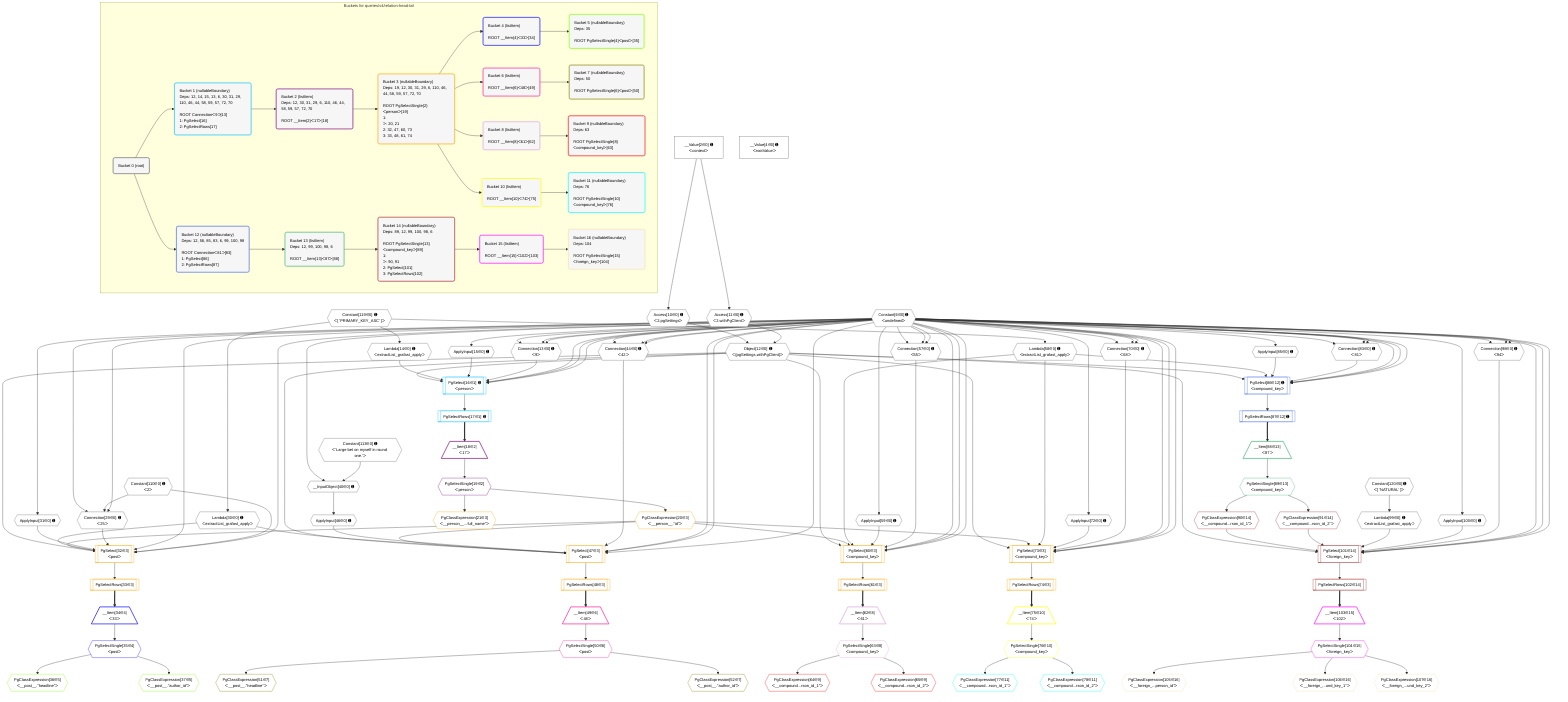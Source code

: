 %%{init: {'themeVariables': { 'fontSize': '12px'}}}%%
graph TD
    classDef path fill:#eee,stroke:#000,color:#000
    classDef plan fill:#fff,stroke-width:1px,color:#000
    classDef itemplan fill:#fff,stroke-width:2px,color:#000
    classDef unbatchedplan fill:#dff,stroke-width:1px,color:#000
    classDef sideeffectplan fill:#fcc,stroke-width:2px,color:#000
    classDef bucket fill:#f6f6f6,color:#000,stroke-width:2px,text-align:left


    %% plan dependencies
    Connection13{{"Connection[13∈0] ➊<br />ᐸ9ᐳ"}}:::plan
    Constant6{{"Constant[6∈0] ➊<br />ᐸundefinedᐳ"}}:::plan
    Constant6 & Constant6 & Constant6 --> Connection13
    Connection29{{"Connection[29∈0] ➊<br />ᐸ25ᐳ"}}:::plan
    Constant110{{"Constant[110∈0] ➊<br />ᐸ2ᐳ"}}:::plan
    Constant6 & Constant110 & Constant6 --> Connection29
    Connection44{{"Connection[44∈0] ➊<br />ᐸ42ᐳ"}}:::plan
    Constant6 & Constant6 & Constant6 --> Connection44
    Connection57{{"Connection[57∈0] ➊<br />ᐸ55ᐳ"}}:::plan
    Constant6 & Constant6 & Constant6 --> Connection57
    Connection70{{"Connection[70∈0] ➊<br />ᐸ68ᐳ"}}:::plan
    Constant6 & Constant6 & Constant6 --> Connection70
    Connection83{{"Connection[83∈0] ➊<br />ᐸ81ᐳ"}}:::plan
    Constant6 & Constant6 & Constant6 --> Connection83
    Connection98{{"Connection[98∈0] ➊<br />ᐸ94ᐳ"}}:::plan
    Constant6 & Constant6 & Constant6 --> Connection98
    Object12{{"Object[12∈0] ➊<br />ᐸ{pgSettings,withPgClient}ᐳ"}}:::plan
    Access10{{"Access[10∈0] ➊<br />ᐸ2.pgSettingsᐳ"}}:::plan
    Access11{{"Access[11∈0] ➊<br />ᐸ2.withPgClientᐳ"}}:::plan
    Access10 & Access11 --> Object12
    __InputObject40{{"__InputObject[40∈0] ➊"}}:::plan
    Constant113{{"Constant[113∈0] ➊<br />ᐸ'Large bet on myself in round one.'ᐳ"}}:::plan
    Constant6 & Constant113 --> __InputObject40
    __Value2["__Value[2∈0] ➊<br />ᐸcontextᐳ"]:::plan
    __Value2 --> Access10
    __Value2 --> Access11
    Lambda14{{"Lambda[14∈0] ➊<br />ᐸextractList_grafast_applyᐳ"}}:::plan
    Constant119{{"Constant[119∈0] ➊<br />ᐸ[ 'PRIMARY_KEY_ASC' ]ᐳ"}}:::plan
    Constant119 --> Lambda14
    ApplyInput15{{"ApplyInput[15∈0] ➊"}}:::plan
    Constant6 --> ApplyInput15
    Lambda30{{"Lambda[30∈0] ➊<br />ᐸextractList_grafast_applyᐳ"}}:::plan
    Constant119 --> Lambda30
    ApplyInput31{{"ApplyInput[31∈0] ➊"}}:::plan
    Constant6 --> ApplyInput31
    ApplyInput46{{"ApplyInput[46∈0] ➊"}}:::plan
    __InputObject40 --> ApplyInput46
    Lambda58{{"Lambda[58∈0] ➊<br />ᐸextractList_grafast_applyᐳ"}}:::plan
    Constant119 --> Lambda58
    ApplyInput59{{"ApplyInput[59∈0] ➊"}}:::plan
    Constant6 --> ApplyInput59
    ApplyInput72{{"ApplyInput[72∈0] ➊"}}:::plan
    Constant6 --> ApplyInput72
    ApplyInput85{{"ApplyInput[85∈0] ➊"}}:::plan
    Constant6 --> ApplyInput85
    Lambda99{{"Lambda[99∈0] ➊<br />ᐸextractList_grafast_applyᐳ"}}:::plan
    Constant120{{"Constant[120∈0] ➊<br />ᐸ[ 'NATURAL' ]ᐳ"}}:::plan
    Constant120 --> Lambda99
    ApplyInput100{{"ApplyInput[100∈0] ➊"}}:::plan
    Constant6 --> ApplyInput100
    __Value4["__Value[4∈0] ➊<br />ᐸrootValueᐳ"]:::plan
    PgSelect16[["PgSelect[16∈1] ➊<br />ᐸpersonᐳ"]]:::plan
    Object12 & Lambda14 & ApplyInput15 & Connection13 & Constant6 & Constant6 & Constant6 --> PgSelect16
    PgSelectRows17[["PgSelectRows[17∈1] ➊"]]:::plan
    PgSelect16 --> PgSelectRows17
    __Item18[/"__Item[18∈2]<br />ᐸ17ᐳ"\]:::itemplan
    PgSelectRows17 ==> __Item18
    PgSelectSingle19{{"PgSelectSingle[19∈2]<br />ᐸpersonᐳ"}}:::plan
    __Item18 --> PgSelectSingle19
    PgSelect32[["PgSelect[32∈3]<br />ᐸpostᐳ"]]:::plan
    PgClassExpression20{{"PgClassExpression[20∈3]<br />ᐸ__person__.”id”ᐳ"}}:::plan
    Object12 & PgClassExpression20 & Lambda30 & ApplyInput31 & Connection29 & Constant6 & Constant110 & Constant6 --> PgSelect32
    PgSelect47[["PgSelect[47∈3]<br />ᐸpostᐳ"]]:::plan
    Object12 & PgClassExpression20 & Lambda30 & ApplyInput46 & Connection44 & Constant6 & Constant6 & Constant6 --> PgSelect47
    PgSelect60[["PgSelect[60∈3]<br />ᐸcompound_keyᐳ"]]:::plan
    Object12 & PgClassExpression20 & Lambda58 & ApplyInput59 & Connection57 & Constant6 & Constant6 & Constant6 --> PgSelect60
    PgSelect73[["PgSelect[73∈3]<br />ᐸcompound_keyᐳ"]]:::plan
    Object12 & PgClassExpression20 & Lambda58 & ApplyInput72 & Connection70 & Constant6 & Constant6 & Constant6 --> PgSelect73
    PgSelectSingle19 --> PgClassExpression20
    PgClassExpression21{{"PgClassExpression[21∈3]<br />ᐸ__person__...full_name”ᐳ"}}:::plan
    PgSelectSingle19 --> PgClassExpression21
    PgSelectRows33[["PgSelectRows[33∈3]"]]:::plan
    PgSelect32 --> PgSelectRows33
    PgSelectRows48[["PgSelectRows[48∈3]"]]:::plan
    PgSelect47 --> PgSelectRows48
    PgSelectRows61[["PgSelectRows[61∈3]"]]:::plan
    PgSelect60 --> PgSelectRows61
    PgSelectRows74[["PgSelectRows[74∈3]"]]:::plan
    PgSelect73 --> PgSelectRows74
    __Item34[/"__Item[34∈4]<br />ᐸ33ᐳ"\]:::itemplan
    PgSelectRows33 ==> __Item34
    PgSelectSingle35{{"PgSelectSingle[35∈4]<br />ᐸpostᐳ"}}:::plan
    __Item34 --> PgSelectSingle35
    PgClassExpression36{{"PgClassExpression[36∈5]<br />ᐸ__post__.”headline”ᐳ"}}:::plan
    PgSelectSingle35 --> PgClassExpression36
    PgClassExpression37{{"PgClassExpression[37∈5]<br />ᐸ__post__.”author_id”ᐳ"}}:::plan
    PgSelectSingle35 --> PgClassExpression37
    __Item49[/"__Item[49∈6]<br />ᐸ48ᐳ"\]:::itemplan
    PgSelectRows48 ==> __Item49
    PgSelectSingle50{{"PgSelectSingle[50∈6]<br />ᐸpostᐳ"}}:::plan
    __Item49 --> PgSelectSingle50
    PgClassExpression51{{"PgClassExpression[51∈7]<br />ᐸ__post__.”headline”ᐳ"}}:::plan
    PgSelectSingle50 --> PgClassExpression51
    PgClassExpression52{{"PgClassExpression[52∈7]<br />ᐸ__post__.”author_id”ᐳ"}}:::plan
    PgSelectSingle50 --> PgClassExpression52
    __Item62[/"__Item[62∈8]<br />ᐸ61ᐳ"\]:::itemplan
    PgSelectRows61 ==> __Item62
    PgSelectSingle63{{"PgSelectSingle[63∈8]<br />ᐸcompound_keyᐳ"}}:::plan
    __Item62 --> PgSelectSingle63
    PgClassExpression64{{"PgClassExpression[64∈9]<br />ᐸ__compound...rson_id_1”ᐳ"}}:::plan
    PgSelectSingle63 --> PgClassExpression64
    PgClassExpression65{{"PgClassExpression[65∈9]<br />ᐸ__compound...rson_id_2”ᐳ"}}:::plan
    PgSelectSingle63 --> PgClassExpression65
    __Item75[/"__Item[75∈10]<br />ᐸ74ᐳ"\]:::itemplan
    PgSelectRows74 ==> __Item75
    PgSelectSingle76{{"PgSelectSingle[76∈10]<br />ᐸcompound_keyᐳ"}}:::plan
    __Item75 --> PgSelectSingle76
    PgClassExpression77{{"PgClassExpression[77∈11]<br />ᐸ__compound...rson_id_1”ᐳ"}}:::plan
    PgSelectSingle76 --> PgClassExpression77
    PgClassExpression78{{"PgClassExpression[78∈11]<br />ᐸ__compound...rson_id_2”ᐳ"}}:::plan
    PgSelectSingle76 --> PgClassExpression78
    PgSelect86[["PgSelect[86∈12] ➊<br />ᐸcompound_keyᐳ"]]:::plan
    Object12 & Lambda58 & ApplyInput85 & Connection83 & Constant6 & Constant6 & Constant6 --> PgSelect86
    PgSelectRows87[["PgSelectRows[87∈12] ➊"]]:::plan
    PgSelect86 --> PgSelectRows87
    __Item88[/"__Item[88∈13]<br />ᐸ87ᐳ"\]:::itemplan
    PgSelectRows87 ==> __Item88
    PgSelectSingle89{{"PgSelectSingle[89∈13]<br />ᐸcompound_keyᐳ"}}:::plan
    __Item88 --> PgSelectSingle89
    PgSelect101[["PgSelect[101∈14]<br />ᐸforeign_keyᐳ"]]:::plan
    PgClassExpression90{{"PgClassExpression[90∈14]<br />ᐸ__compound...rson_id_1”ᐳ"}}:::plan
    PgClassExpression91{{"PgClassExpression[91∈14]<br />ᐸ__compound...rson_id_2”ᐳ"}}:::plan
    Object12 & PgClassExpression90 & PgClassExpression91 & Lambda99 & ApplyInput100 & Connection98 & Constant6 & Constant6 & Constant6 --> PgSelect101
    PgSelectSingle89 --> PgClassExpression90
    PgSelectSingle89 --> PgClassExpression91
    PgSelectRows102[["PgSelectRows[102∈14]"]]:::plan
    PgSelect101 --> PgSelectRows102
    __Item103[/"__Item[103∈15]<br />ᐸ102ᐳ"\]:::itemplan
    PgSelectRows102 ==> __Item103
    PgSelectSingle104{{"PgSelectSingle[104∈15]<br />ᐸforeign_keyᐳ"}}:::plan
    __Item103 --> PgSelectSingle104
    PgClassExpression105{{"PgClassExpression[105∈16]<br />ᐸ__foreign_...person_id”ᐳ"}}:::plan
    PgSelectSingle104 --> PgClassExpression105
    PgClassExpression106{{"PgClassExpression[106∈16]<br />ᐸ__foreign_...und_key_1”ᐳ"}}:::plan
    PgSelectSingle104 --> PgClassExpression106
    PgClassExpression107{{"PgClassExpression[107∈16]<br />ᐸ__foreign_...und_key_2”ᐳ"}}:::plan
    PgSelectSingle104 --> PgClassExpression107

    %% define steps

    subgraph "Buckets for queries/v4/relation-head-tail"
    Bucket0("Bucket 0 (root)"):::bucket
    classDef bucket0 stroke:#696969
    class Bucket0,__Value2,__Value4,Constant6,Access10,Access11,Object12,Connection13,Lambda14,ApplyInput15,Connection29,Lambda30,ApplyInput31,__InputObject40,Connection44,ApplyInput46,Connection57,Lambda58,ApplyInput59,Connection70,ApplyInput72,Connection83,ApplyInput85,Connection98,Lambda99,ApplyInput100,Constant110,Constant113,Constant119,Constant120 bucket0
    Bucket1("Bucket 1 (nullableBoundary)<br />Deps: 12, 14, 15, 13, 6, 30, 31, 29, 110, 46, 44, 58, 59, 57, 72, 70<br /><br />ROOT Connectionᐸ9ᐳ[13]<br />1: PgSelect[16]<br />2: PgSelectRows[17]"):::bucket
    classDef bucket1 stroke:#00bfff
    class Bucket1,PgSelect16,PgSelectRows17 bucket1
    Bucket2("Bucket 2 (listItem)<br />Deps: 12, 30, 31, 29, 6, 110, 46, 44, 58, 59, 57, 72, 70<br /><br />ROOT __Item{2}ᐸ17ᐳ[18]"):::bucket
    classDef bucket2 stroke:#7f007f
    class Bucket2,__Item18,PgSelectSingle19 bucket2
    Bucket3("Bucket 3 (nullableBoundary)<br />Deps: 19, 12, 30, 31, 29, 6, 110, 46, 44, 58, 59, 57, 72, 70<br /><br />ROOT PgSelectSingle{2}ᐸpersonᐳ[19]<br />1: <br />ᐳ: 20, 21<br />2: 32, 47, 60, 73<br />3: 33, 48, 61, 74"):::bucket
    classDef bucket3 stroke:#ffa500
    class Bucket3,PgClassExpression20,PgClassExpression21,PgSelect32,PgSelectRows33,PgSelect47,PgSelectRows48,PgSelect60,PgSelectRows61,PgSelect73,PgSelectRows74 bucket3
    Bucket4("Bucket 4 (listItem)<br /><br />ROOT __Item{4}ᐸ33ᐳ[34]"):::bucket
    classDef bucket4 stroke:#0000ff
    class Bucket4,__Item34,PgSelectSingle35 bucket4
    Bucket5("Bucket 5 (nullableBoundary)<br />Deps: 35<br /><br />ROOT PgSelectSingle{4}ᐸpostᐳ[35]"):::bucket
    classDef bucket5 stroke:#7fff00
    class Bucket5,PgClassExpression36,PgClassExpression37 bucket5
    Bucket6("Bucket 6 (listItem)<br /><br />ROOT __Item{6}ᐸ48ᐳ[49]"):::bucket
    classDef bucket6 stroke:#ff1493
    class Bucket6,__Item49,PgSelectSingle50 bucket6
    Bucket7("Bucket 7 (nullableBoundary)<br />Deps: 50<br /><br />ROOT PgSelectSingle{6}ᐸpostᐳ[50]"):::bucket
    classDef bucket7 stroke:#808000
    class Bucket7,PgClassExpression51,PgClassExpression52 bucket7
    Bucket8("Bucket 8 (listItem)<br /><br />ROOT __Item{8}ᐸ61ᐳ[62]"):::bucket
    classDef bucket8 stroke:#dda0dd
    class Bucket8,__Item62,PgSelectSingle63 bucket8
    Bucket9("Bucket 9 (nullableBoundary)<br />Deps: 63<br /><br />ROOT PgSelectSingle{8}ᐸcompound_keyᐳ[63]"):::bucket
    classDef bucket9 stroke:#ff0000
    class Bucket9,PgClassExpression64,PgClassExpression65 bucket9
    Bucket10("Bucket 10 (listItem)<br /><br />ROOT __Item{10}ᐸ74ᐳ[75]"):::bucket
    classDef bucket10 stroke:#ffff00
    class Bucket10,__Item75,PgSelectSingle76 bucket10
    Bucket11("Bucket 11 (nullableBoundary)<br />Deps: 76<br /><br />ROOT PgSelectSingle{10}ᐸcompound_keyᐳ[76]"):::bucket
    classDef bucket11 stroke:#00ffff
    class Bucket11,PgClassExpression77,PgClassExpression78 bucket11
    Bucket12("Bucket 12 (nullableBoundary)<br />Deps: 12, 58, 85, 83, 6, 99, 100, 98<br /><br />ROOT Connectionᐸ81ᐳ[83]<br />1: PgSelect[86]<br />2: PgSelectRows[87]"):::bucket
    classDef bucket12 stroke:#4169e1
    class Bucket12,PgSelect86,PgSelectRows87 bucket12
    Bucket13("Bucket 13 (listItem)<br />Deps: 12, 99, 100, 98, 6<br /><br />ROOT __Item{13}ᐸ87ᐳ[88]"):::bucket
    classDef bucket13 stroke:#3cb371
    class Bucket13,__Item88,PgSelectSingle89 bucket13
    Bucket14("Bucket 14 (nullableBoundary)<br />Deps: 89, 12, 99, 100, 98, 6<br /><br />ROOT PgSelectSingle{13}ᐸcompound_keyᐳ[89]<br />1: <br />ᐳ: 90, 91<br />2: PgSelect[101]<br />3: PgSelectRows[102]"):::bucket
    classDef bucket14 stroke:#a52a2a
    class Bucket14,PgClassExpression90,PgClassExpression91,PgSelect101,PgSelectRows102 bucket14
    Bucket15("Bucket 15 (listItem)<br /><br />ROOT __Item{15}ᐸ102ᐳ[103]"):::bucket
    classDef bucket15 stroke:#ff00ff
    class Bucket15,__Item103,PgSelectSingle104 bucket15
    Bucket16("Bucket 16 (nullableBoundary)<br />Deps: 104<br /><br />ROOT PgSelectSingle{15}ᐸforeign_keyᐳ[104]"):::bucket
    classDef bucket16 stroke:#f5deb3
    class Bucket16,PgClassExpression105,PgClassExpression106,PgClassExpression107 bucket16
    Bucket0 --> Bucket1 & Bucket12
    Bucket1 --> Bucket2
    Bucket2 --> Bucket3
    Bucket3 --> Bucket4 & Bucket6 & Bucket8 & Bucket10
    Bucket4 --> Bucket5
    Bucket6 --> Bucket7
    Bucket8 --> Bucket9
    Bucket10 --> Bucket11
    Bucket12 --> Bucket13
    Bucket13 --> Bucket14
    Bucket14 --> Bucket15
    Bucket15 --> Bucket16
    end